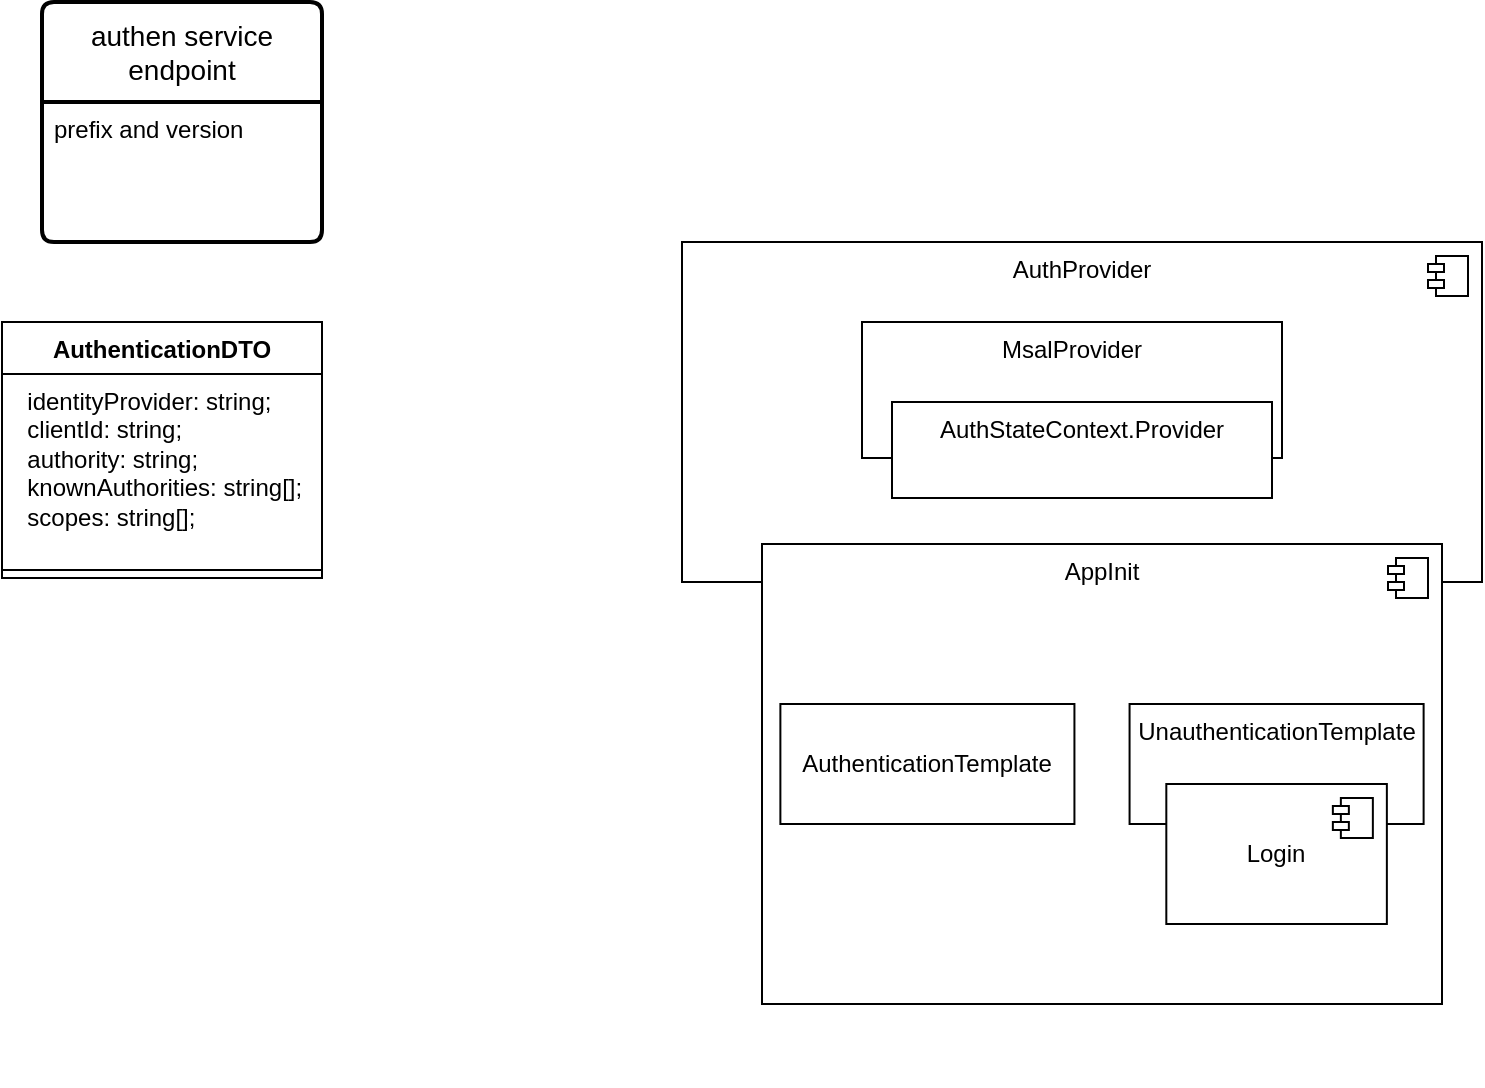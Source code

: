<mxfile version="24.8.3">
  <diagram name="Page-1" id="9SeSk8t-YYjc7bsz_7wQ">
    <mxGraphModel dx="1020" dy="683" grid="1" gridSize="10" guides="1" tooltips="1" connect="1" arrows="1" fold="1" page="1" pageScale="1" pageWidth="850" pageHeight="1100" math="0" shadow="0">
      <root>
        <mxCell id="0" />
        <mxCell id="1" parent="0" />
        <mxCell id="IXQUPq6zcu1fhBMPY0_l-6" value="AuthenticationDTO" style="swimlane;fontStyle=1;align=center;verticalAlign=top;childLayout=stackLayout;horizontal=1;startSize=26;horizontalStack=0;resizeParent=1;resizeParentMax=0;resizeLast=0;collapsible=1;marginBottom=0;whiteSpace=wrap;html=1;" vertex="1" parent="1">
          <mxGeometry x="30" y="210" width="160" height="128" as="geometry" />
        </mxCell>
        <mxCell id="IXQUPq6zcu1fhBMPY0_l-7" value="&lt;div&gt;&amp;nbsp; identityProvider: string;&lt;/div&gt;&lt;div&gt;&amp;nbsp; clientId: string;&lt;/div&gt;&lt;div&gt;&amp;nbsp; authority: string;&lt;/div&gt;&lt;div&gt;&amp;nbsp; knownAuthorities: string[];&lt;/div&gt;&lt;div&gt;&amp;nbsp; scopes: string[];&lt;/div&gt;" style="text;strokeColor=none;fillColor=none;align=left;verticalAlign=top;spacingLeft=4;spacingRight=4;overflow=hidden;rotatable=0;points=[[0,0.5],[1,0.5]];portConstraint=eastwest;whiteSpace=wrap;html=1;" vertex="1" parent="IXQUPq6zcu1fhBMPY0_l-6">
          <mxGeometry y="26" width="160" height="94" as="geometry" />
        </mxCell>
        <mxCell id="IXQUPq6zcu1fhBMPY0_l-8" value="" style="line;strokeWidth=1;fillColor=none;align=left;verticalAlign=middle;spacingTop=-1;spacingLeft=3;spacingRight=3;rotatable=0;labelPosition=right;points=[];portConstraint=eastwest;strokeColor=inherit;" vertex="1" parent="IXQUPq6zcu1fhBMPY0_l-6">
          <mxGeometry y="120" width="160" height="8" as="geometry" />
        </mxCell>
        <mxCell id="IXQUPq6zcu1fhBMPY0_l-10" value="authen service endpoint" style="swimlane;childLayout=stackLayout;horizontal=1;startSize=50;horizontalStack=0;rounded=1;fontSize=14;fontStyle=0;strokeWidth=2;resizeParent=0;resizeLast=1;shadow=0;dashed=0;align=center;arcSize=4;whiteSpace=wrap;html=1;" vertex="1" parent="1">
          <mxGeometry x="50" y="50" width="140" height="120" as="geometry" />
        </mxCell>
        <mxCell id="IXQUPq6zcu1fhBMPY0_l-11" value="&lt;div&gt;prefix and version&lt;/div&gt;" style="align=left;strokeColor=none;fillColor=none;spacingLeft=4;fontSize=12;verticalAlign=top;resizable=0;rotatable=0;part=1;html=1;" vertex="1" parent="IXQUPq6zcu1fhBMPY0_l-10">
          <mxGeometry y="50" width="140" height="70" as="geometry" />
        </mxCell>
        <mxCell id="IXQUPq6zcu1fhBMPY0_l-23" value="" style="group" vertex="1" connectable="0" parent="1">
          <mxGeometry x="440" y="170" width="330" height="422" as="geometry" />
        </mxCell>
        <mxCell id="IXQUPq6zcu1fhBMPY0_l-19" value="AuthProvider" style="html=1;dropTarget=0;whiteSpace=wrap;verticalAlign=top;" vertex="1" parent="IXQUPq6zcu1fhBMPY0_l-23">
          <mxGeometry x="-70" width="400" height="170" as="geometry" />
        </mxCell>
        <mxCell id="IXQUPq6zcu1fhBMPY0_l-20" value="" style="shape=module;jettyWidth=8;jettyHeight=4;" vertex="1" parent="IXQUPq6zcu1fhBMPY0_l-19">
          <mxGeometry x="1" width="20" height="20" relative="1" as="geometry">
            <mxPoint x="-27" y="7" as="offset" />
          </mxGeometry>
        </mxCell>
        <mxCell id="IXQUPq6zcu1fhBMPY0_l-15" value="MsalProvider" style="rounded=0;whiteSpace=wrap;html=1;verticalAlign=top;" vertex="1" parent="IXQUPq6zcu1fhBMPY0_l-23">
          <mxGeometry x="20" y="40" width="210" height="68" as="geometry" />
        </mxCell>
        <mxCell id="IXQUPq6zcu1fhBMPY0_l-22" value="AuthStateContext.Provider" style="rounded=0;whiteSpace=wrap;html=1;verticalAlign=top;" vertex="1" parent="IXQUPq6zcu1fhBMPY0_l-23">
          <mxGeometry x="35" y="80" width="190" height="48" as="geometry" />
        </mxCell>
        <mxCell id="IXQUPq6zcu1fhBMPY0_l-24" value="" style="group" vertex="1" connectable="0" parent="IXQUPq6zcu1fhBMPY0_l-23">
          <mxGeometry x="-30" y="151" width="340" height="271" as="geometry" />
        </mxCell>
        <mxCell id="IXQUPq6zcu1fhBMPY0_l-25" value="AppInit" style="html=1;dropTarget=0;whiteSpace=wrap;verticalAlign=top;" vertex="1" parent="IXQUPq6zcu1fhBMPY0_l-24">
          <mxGeometry width="340" height="230" as="geometry" />
        </mxCell>
        <mxCell id="IXQUPq6zcu1fhBMPY0_l-26" value="" style="shape=module;jettyWidth=8;jettyHeight=4;" vertex="1" parent="IXQUPq6zcu1fhBMPY0_l-25">
          <mxGeometry x="1" width="20" height="20" relative="1" as="geometry">
            <mxPoint x="-27" y="7" as="offset" />
          </mxGeometry>
        </mxCell>
        <mxCell id="IXQUPq6zcu1fhBMPY0_l-30" value="AuthenticationTemplate" style="rounded=0;whiteSpace=wrap;html=1;" vertex="1" parent="IXQUPq6zcu1fhBMPY0_l-24">
          <mxGeometry x="9.189" y="80" width="147.027" height="60" as="geometry" />
        </mxCell>
        <mxCell id="IXQUPq6zcu1fhBMPY0_l-31" value="UnauthenticationTemplate" style="rounded=0;whiteSpace=wrap;html=1;verticalAlign=top;" vertex="1" parent="IXQUPq6zcu1fhBMPY0_l-24">
          <mxGeometry x="183.784" y="80" width="147.027" height="60" as="geometry" />
        </mxCell>
        <mxCell id="IXQUPq6zcu1fhBMPY0_l-33" value="Login" style="html=1;dropTarget=0;whiteSpace=wrap;" vertex="1" parent="IXQUPq6zcu1fhBMPY0_l-24">
          <mxGeometry x="202.162" y="120" width="110.27" height="70" as="geometry" />
        </mxCell>
        <mxCell id="IXQUPq6zcu1fhBMPY0_l-34" value="" style="shape=module;jettyWidth=8;jettyHeight=4;" vertex="1" parent="IXQUPq6zcu1fhBMPY0_l-33">
          <mxGeometry x="1" width="20" height="20" relative="1" as="geometry">
            <mxPoint x="-27" y="7" as="offset" />
          </mxGeometry>
        </mxCell>
      </root>
    </mxGraphModel>
  </diagram>
</mxfile>
